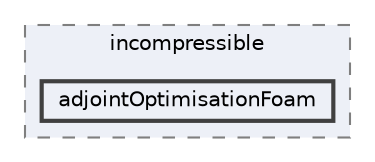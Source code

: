 digraph "applications/solvers/incompressible/adjointOptimisationFoam"
{
 // LATEX_PDF_SIZE
  bgcolor="transparent";
  edge [fontname=Helvetica,fontsize=10,labelfontname=Helvetica,labelfontsize=10];
  node [fontname=Helvetica,fontsize=10,shape=box,height=0.2,width=0.4];
  compound=true
  subgraph clusterdir_2a80a7eee79ab677323c49fed47bf4a4 {
    graph [ bgcolor="#edf0f7", pencolor="grey50", label="incompressible", fontname=Helvetica,fontsize=10 style="filled,dashed", URL="dir_2a80a7eee79ab677323c49fed47bf4a4.html",tooltip=""]
  dir_020c214e78ca7423318dbdc56cee9f0e [label="adjointOptimisationFoam", fillcolor="#edf0f7", color="grey25", style="filled,bold", URL="dir_020c214e78ca7423318dbdc56cee9f0e.html",tooltip=""];
  }
}
